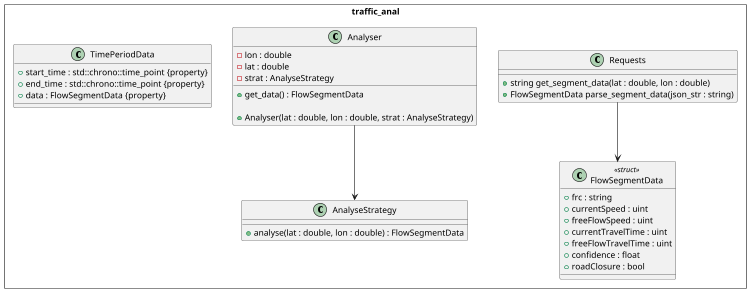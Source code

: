 @startuml
scale 750 width
set separator ::

namespace traffic_anal <<Rectangle>> {

	class Requests {
		+string get_segment_data(lat : double, lon : double)
		+FlowSegmentData parse_segment_data(json_str : string)
	}

	class FlowSegmentData <<struct>> {
		+frc : string
		+currentSpeed : uint
		+freeFlowSpeed : uint
		+currentTravelTime : uint
		+freeFlowTravelTime : uint
		+confidence : float
		+roadClosure : bool
	}

	class AnalyseStrategy {
		+analyse(lat : double, lon : double) : FlowSegmentData
	}

	class Analyser {
		+get_data() : FlowSegmentData

		+Analyser(lat : double, lon : double, strat : AnalyseStrategy)

		-lon : double
		-lat : double
		-strat : AnalyseStrategy
	}

	class TimePeriodData {
		+start_time : std::chrono::time_point {property}
		+end_time : std::chrono::time_point {property}
		+data : FlowSegmentData {property}
	}
}

traffic_anal::Requests --> traffic_anal::FlowSegmentData
traffic_anal::Analyser --> traffic_anal::AnalyseStrategy

@enduml
